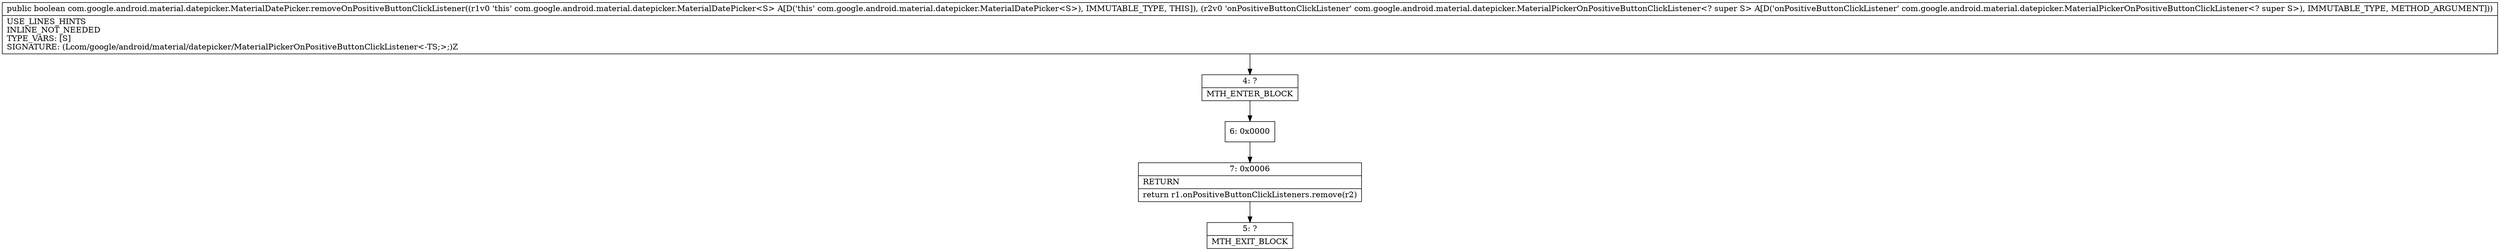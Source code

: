 digraph "CFG forcom.google.android.material.datepicker.MaterialDatePicker.removeOnPositiveButtonClickListener(Lcom\/google\/android\/material\/datepicker\/MaterialPickerOnPositiveButtonClickListener;)Z" {
Node_4 [shape=record,label="{4\:\ ?|MTH_ENTER_BLOCK\l}"];
Node_6 [shape=record,label="{6\:\ 0x0000}"];
Node_7 [shape=record,label="{7\:\ 0x0006|RETURN\l|return r1.onPositiveButtonClickListeners.remove(r2)\l}"];
Node_5 [shape=record,label="{5\:\ ?|MTH_EXIT_BLOCK\l}"];
MethodNode[shape=record,label="{public boolean com.google.android.material.datepicker.MaterialDatePicker.removeOnPositiveButtonClickListener((r1v0 'this' com.google.android.material.datepicker.MaterialDatePicker\<S\> A[D('this' com.google.android.material.datepicker.MaterialDatePicker\<S\>), IMMUTABLE_TYPE, THIS]), (r2v0 'onPositiveButtonClickListener' com.google.android.material.datepicker.MaterialPickerOnPositiveButtonClickListener\<? super S\> A[D('onPositiveButtonClickListener' com.google.android.material.datepicker.MaterialPickerOnPositiveButtonClickListener\<? super S\>), IMMUTABLE_TYPE, METHOD_ARGUMENT]))  | USE_LINES_HINTS\lINLINE_NOT_NEEDED\lTYPE_VARS: [S]\lSIGNATURE: (Lcom\/google\/android\/material\/datepicker\/MaterialPickerOnPositiveButtonClickListener\<\-TS;\>;)Z\l}"];
MethodNode -> Node_4;Node_4 -> Node_6;
Node_6 -> Node_7;
Node_7 -> Node_5;
}

